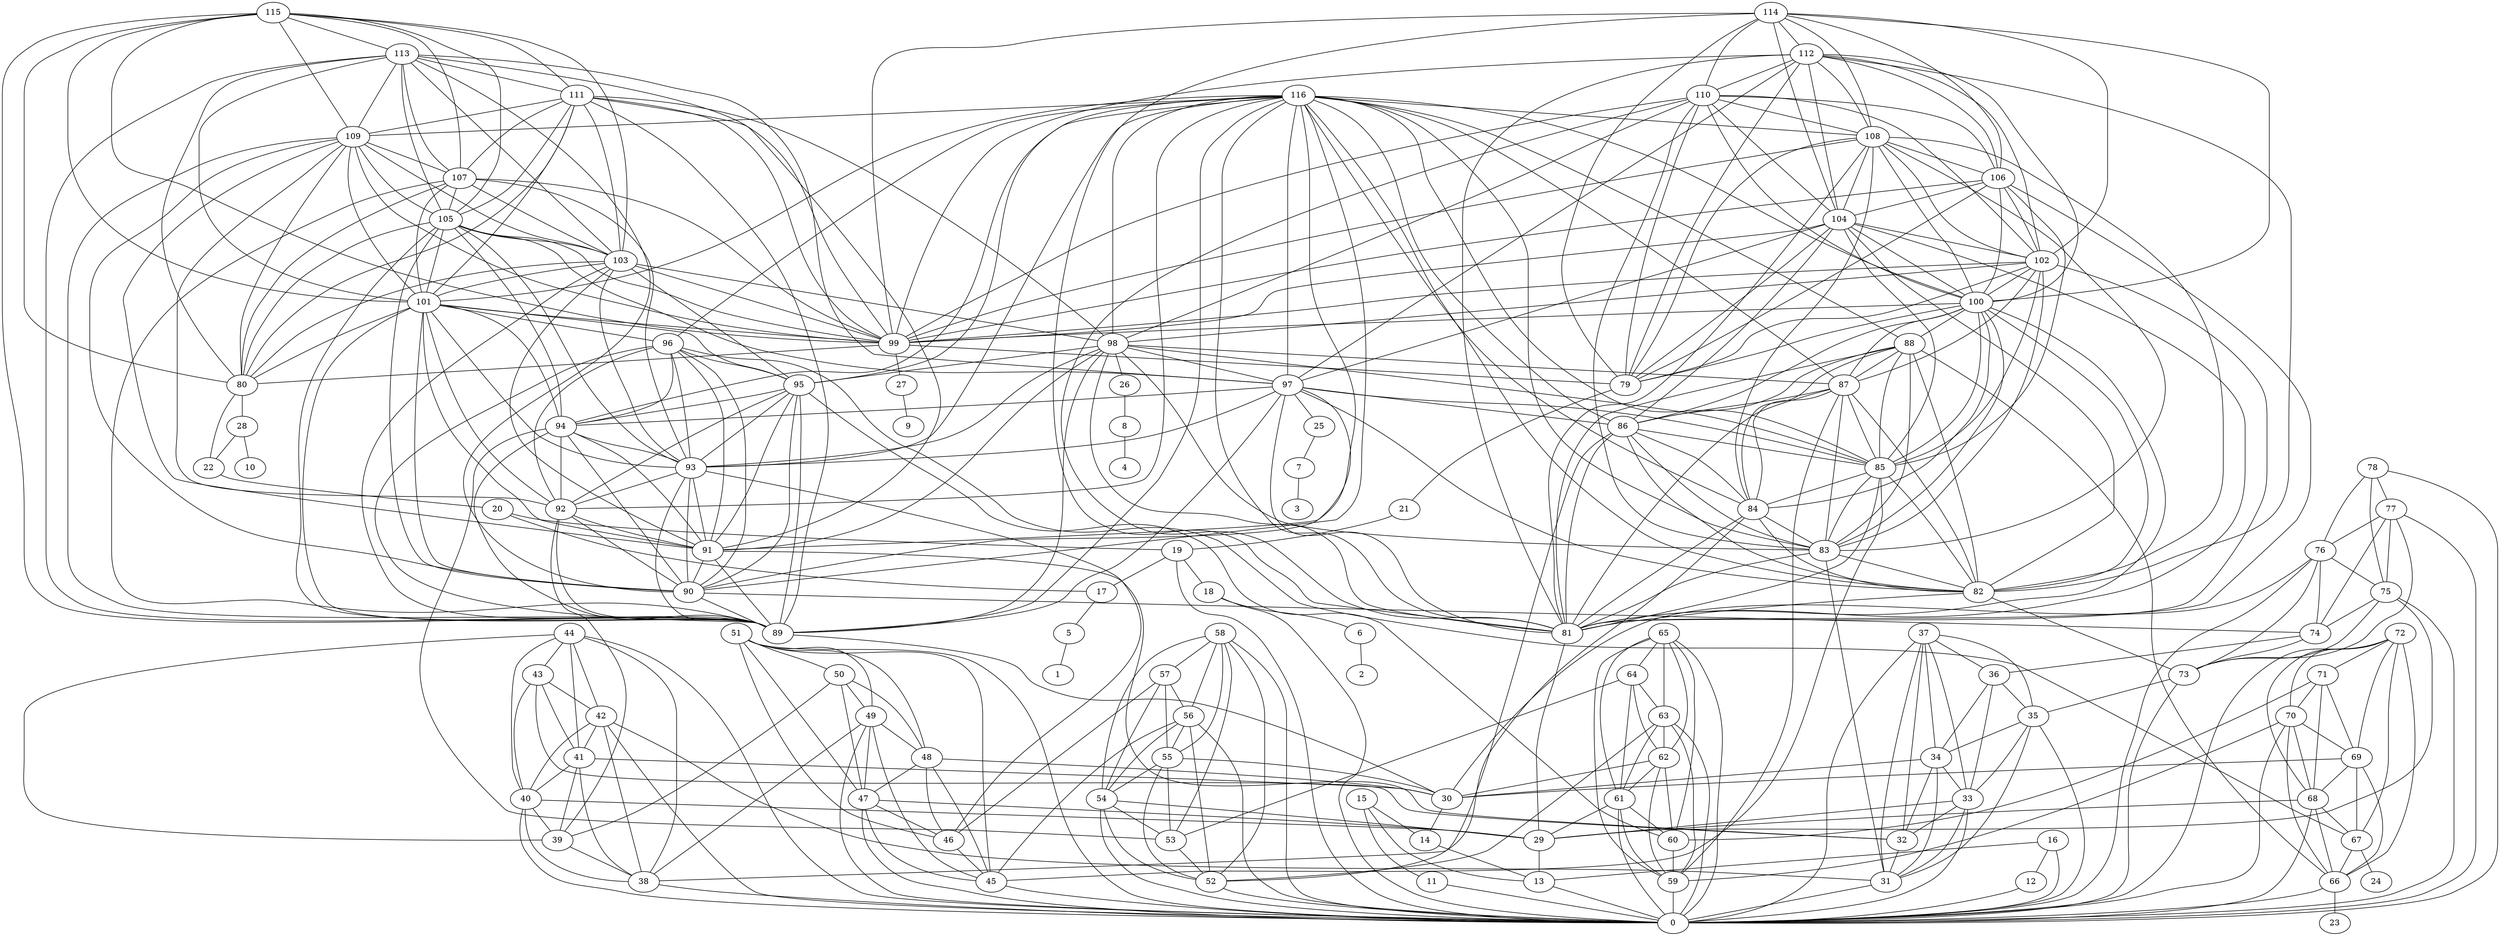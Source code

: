 /* Created by igraph 0.9.3 */
graph {
  0;
  1;
  2;
  3;
  4;
  5;
  6;
  7;
  8;
  9;
  10;
  11;
  12;
  13;
  14;
  15;
  16;
  17;
  18;
  19;
  20;
  21;
  22;
  23;
  24;
  25;
  26;
  27;
  28;
  29;
  30;
  31;
  32;
  33;
  34;
  35;
  36;
  37;
  38;
  39;
  40;
  41;
  42;
  43;
  44;
  45;
  46;
  47;
  48;
  49;
  50;
  51;
  52;
  53;
  54;
  55;
  56;
  57;
  58;
  59;
  60;
  61;
  62;
  63;
  64;
  65;
  66;
  67;
  68;
  69;
  70;
  71;
  72;
  73;
  74;
  75;
  76;
  77;
  78;
  79;
  80;
  81;
  82;
  83;
  84;
  85;
  86;
  87;
  88;
  89;
  90;
  91;
  92;
  93;
  94;
  95;
  96;
  97;
  98;
  99;
  100;
  101;
  102;
  103;
  104;
  105;
  106;
  107;
  108;
  109;
  110;
  111;
  112;
  113;
  114;
  115;
  116;

  57 -- 55;
  36 -- 33;
  68 -- 67;
  85 -- 81;
  100 -- 88;
  100 -- 99;
  58 -- 52;
  113 -- 107;
  109 -- 99;
  112 -- 81;
  41 -- 40;
  37 -- 34;
  109 -- 103;
  69 -- 66;
  114 -- 106;
  110 -- 100;
  68 -- 29;
  113 -- 80;
  42 -- 41;
  19 -- 18;
  74 -- 73;
  87 -- 81;
  102 -- 99;
  115 -- 107;
  111 -- 99;
  15 -- 14;
  28 -- 22;
  43 -- 40;
  75 -- 74;
  111 -- 103;
  16 -- 0;
  61 -- 29;
  116 -- 84;
  112 -- 100;
  116 -- 95;
  48 -- 47;
  115 -- 80;
  44 -- 41;
  76 -- 73;
  104 -- 99;
  98 -- 81;
  92 -- 39;
  113 -- 99;
  49 -- 48;
  80 -- 28;
  100 -- 84;
  77 -- 74;
  113 -- 103;
  54 -- 29;
  86 -- 85;
  67 -- 24;
  101 -- 92;
  99 -- 80;
  50 -- 47;
  82 -- 81;
  101 -- 96;
  61 -- 59;
  114 -- 102;
  70 -- 59;
  106 -- 99;
  100 -- 81;
  115 -- 99;
  78 -- 77;
  51 -- 48;
  47 -- 29;
  115 -- 103;
  98 -- 87;
  94 -- 92;
  101 -- 80;
  116 -- 87;
  91 -- 32;
  56 -- 55;
  58 -- 54;
  35 -- 33;
  84 -- 81;
  63 -- 59;
  116 -- 91;
  93 -- 46;
  108 -- 99;
  83 -- 31;
  86 -- 84;
  40 -- 29;
  30 -- 14;
  68 -- 66;
  100 -- 87;
  96 -- 92;
  103 -- 80;
  64 -- 62;
  58 -- 55;
  37 -- 33;
  109 -- 91;
  86 -- 81;
  82 -- 73;
  101 -- 99;
  110 -- 99;
  33 -- 29;
  88 -- 84;
  98 -- 26;
  65 -- 61;
  42 -- 40;
  70 -- 66;
  102 -- 87;
  6 -- 2;
  73 -- 35;
  105 -- 80;
  99 -- 27;
  28 -- 10;
  75 -- 73;
  111 -- 91;
  34 -- 32;
  103 -- 99;
  84 -- 38;
  116 -- 83;
  7 -- 3;
  43 -- 32;
  116 -- 94;
  71 -- 69;
  44 -- 40;
  116 -- 98;
  112 -- 79;
  108 -- 84;
  108 -- 106;
  75 -- 0;
  95 -- 91;
  55 -- 54;
  49 -- 47;
  104 -- 102;
  100 -- 83;
  77 -- 73;
  105 -- 99;
  105 -- 103;
  88 -- 87;
  101 -- 95;
  114 -- 79;
  110 -- 106;
  20 -- 17;
  50 -- 39;
  77 -- 0;
  78 -- 76;
  57 -- 54;
  51 -- 47;
  106 -- 102;
  102 -- 83;
  85 -- 84;
  102 -- 98;
  62 -- 61;
  111 -- 98;
  107 -- 103;
  107 -- 101;
  103 -- 95;
  116 -- 90;
  116 -- 101;
  112 -- 106;
  112 -- 82;
  70 -- 0;
  86 -- 83;
  63 -- 62;
  27 -- 9;
  112 -- 110;
  95 -- 94;
  108 -- 102;
  36 -- 35;
  87 -- 84;
  64 -- 61;
  100 -- 79;
  96 -- 95;
  109 -- 90;
  109 -- 101;
  63 -- 0;
  76 -- 30;
  37 -- 36;
  72 -- 0;
  92 -- 91;
  69 -- 68;
  88 -- 83;
  65 -- 62;
  101 -- 91;
  114 -- 110;
  95 -- 60;
  97 -- 94;
  110 -- 102;
  116 -- 109;
  33 -- 32;
  29 -- 13;
  44 -- 42;
  93 -- 90;
  70 -- 69;
  102 -- 79;
  98 -- 95;
  111 -- 101;
  56 -- 0;
  69 -- 30;
  34 -- 31;
  65 -- 0;
  116 -- 82;
  94 -- 91;
  71 -- 68;
  103 -- 91;
  116 -- 97;
  116 -- 86;
  112 -- 102;
  108 -- 83;
  66 -- 23;
  44 -- 43;
  111 -- 80;
  95 -- 90;
  72 -- 69;
  104 -- 79;
  49 -- 0;
  62 -- 30;
  100 -- 82;
  94 -- 53;
  40 -- 39;
  58 -- 0;
  113 -- 90;
  17 -- 5;
  19 -- 17;
  113 -- 101;
  51 -- 49;
  115 -- 113;
  100 -- 86;
  77 -- 76;
  76 -- 0;
  89 -- 30;
  56 -- 54;
  96 -- 91;
  111 -- 109;
  86 -- 52;
  15 -- 13;
  101 -- 94;
  110 -- 83;
  18 -- 6;
  37 -- 32;
  107 -- 105;
  97 -- 90;
  110 -- 98;
  55 -- 30;
  112 -- 108;
  106 -- 79;
  51 -- 0;
  48 -- 46;
  115 -- 101;
  44 -- 38;
  57 -- 46;
  85 -- 83;
  78 -- 0;
  98 -- 91;
  113 -- 109;
  107 -- 89;
  116 -- 89;
  109 -- 105;
  103 -- 98;
  48 -- 30;
  86 -- 82;
  63 -- 61;
  44 -- 0;
  99 -- 79;
  114 -- 108;
  22 -- 20;
  108 -- 79;
  116 -- 93;
  85 -- 45;
  104 -- 82;
  44 -- 39;
  114 -- 112;
  87 -- 83;
  104 -- 86;
  104 -- 97;
  96 -- 94;
  113 -- 97;
  115 -- 109;
  109 -- 89;
  55 -- 53;
  105 -- 94;
  64 -- 53;
  41 -- 30;
  43 -- 42;
  37 -- 35;
  37 -- 0;
  92 -- 90;
  88 -- 82;
  111 -- 105;
  101 -- 90;
  97 -- 82;
  116 -- 108;
  110 -- 79;
  39 -- 38;
  33 -- 31;
  88 -- 86;
  42 -- 31;
  97 -- 86;
  73 -- 0;
  76 -- 75;
  112 -- 104;
  70 -- 68;
  93 -- 91;
  93 -- 89;
  98 -- 83;
  111 -- 89;
  34 -- 30;
  72 -- 71;
  94 -- 90;
  113 -- 105;
  103 -- 101;
  116 -- 85;
  62 -- 60;
  41 -- 38;
  108 -- 82;
  71 -- 60;
  35 -- 31;
  66 -- 0;
  50 -- 49;
  78 -- 75;
  114 -- 104;
  72 -- 68;
  95 -- 89;
  14 -- 13;
  46 -- 45;
  113 -- 89;
  95 -- 93;
  51 -- 50;
  83 -- 82;
  100 -- 85;
  96 -- 90;
  115 -- 105;
  105 -- 90;
  105 -- 101;
  80 -- 22;
  47 -- 46;
  41 -- 39;
  59 -- 0;
  37 -- 31;
  68 -- 0;
  84 -- 83;
  114 -- 81;
  5 -- 1;
  97 -- 89;
  20 -- 19;
  16 -- 13;
  48 -- 45;
  115 -- 89;
  97 -- 93;
  57 -- 56;
  85 -- 82;
  102 -- 85;
  97 -- 25;
  52 -- 0;
  53 -- 52;
  72 -- 67;
  61 -- 0;
  58 -- 57;
  90 -- 89;
  116 -- 81;
  112 -- 97;
  54 -- 53;
  18 -- 0;
  65 -- 63;
  114 -- 100;
  91 -- 90;
  104 -- 85;
  87 -- 82;
  81 -- 29;
  45 -- 0;
  54 -- 0;
  55 -- 52;
  32 -- 31;
  51 -- 46;
  87 -- 86;
  92 -- 89;
  105 -- 97;
  101 -- 89;
  11 -- 0;
  88 -- 85;
  65 -- 64;
  101 -- 93;
  116 -- 100;
  97 -- 85;
  38 -- 0;
  106 -- 85;
  47 -- 0;
  79 -- 21;
  8 -- 4;
  25 -- 7;
  40 -- 38;
  61 -- 60;
  72 -- 70;
  49 -- 38;
  102 -- 81;
  98 -- 97;
  77 -- 75;
  94 -- 89;
  36 -- 34;
  103 -- 89;
  13 -- 0;
  26 -- 8;
  58 -- 53;
  94 -- 93;
  90 -- 74;
  103 -- 93;
  31 -- 0;
  40 -- 0;
  110 -- 108;
  69 -- 67;
  65 -- 59;
  42 -- 38;
  104 -- 81;
  106 -- 104;
  96 -- 67;
  96 -- 89;
  105 -- 89;
  15 -- 11;
  47 -- 45;
  102 -- 100;
  96 -- 93;
  56 -- 45;
  105 -- 93;
  88 -- 66;
  33 -- 0;
  84 -- 82;
  42 -- 0;
  43 -- 41;
  116 -- 92;
  16 -- 12;
  88 -- 81;
  65 -- 60;
  97 -- 81;
  116 -- 96;
  74 -- 36;
  112 -- 99;
  106 -- 81;
  108 -- 104;
  98 -- 89;
  21 -- 19;
  76 -- 74;
  72 -- 66;
  49 -- 45;
  104 -- 100;
  98 -- 93;
  64 -- 63;
  58 -- 56;
  113 -- 111;
  107 -- 93;
  35 -- 0;
  109 -- 92;
  107 -- 80;
  60 -- 59;
  54 -- 52;
  109 -- 107;
  63 -- 52;
  114 -- 99;
  108 -- 81;
  110 -- 104;
  91 -- 89;
  87 -- 59;
  50 -- 48;
  19 -- 0;
  93 -- 92;
  51 -- 45;
  87 -- 85;
  106 -- 100;
  115 -- 111;
  109 -- 80;
  34 -- 33;
  83 -- 81;
  62 -- 59;
  56 -- 52;
  111 -- 107;
  71 -- 70;
  107 -- 99;
  116 -- 88;
  110 -- 81;
  35 -- 34;
  12 -- 0;
  67 -- 66;
  95 -- 92;
  108 -- 100;
  98 -- 85;
  75 -- 29;
}
